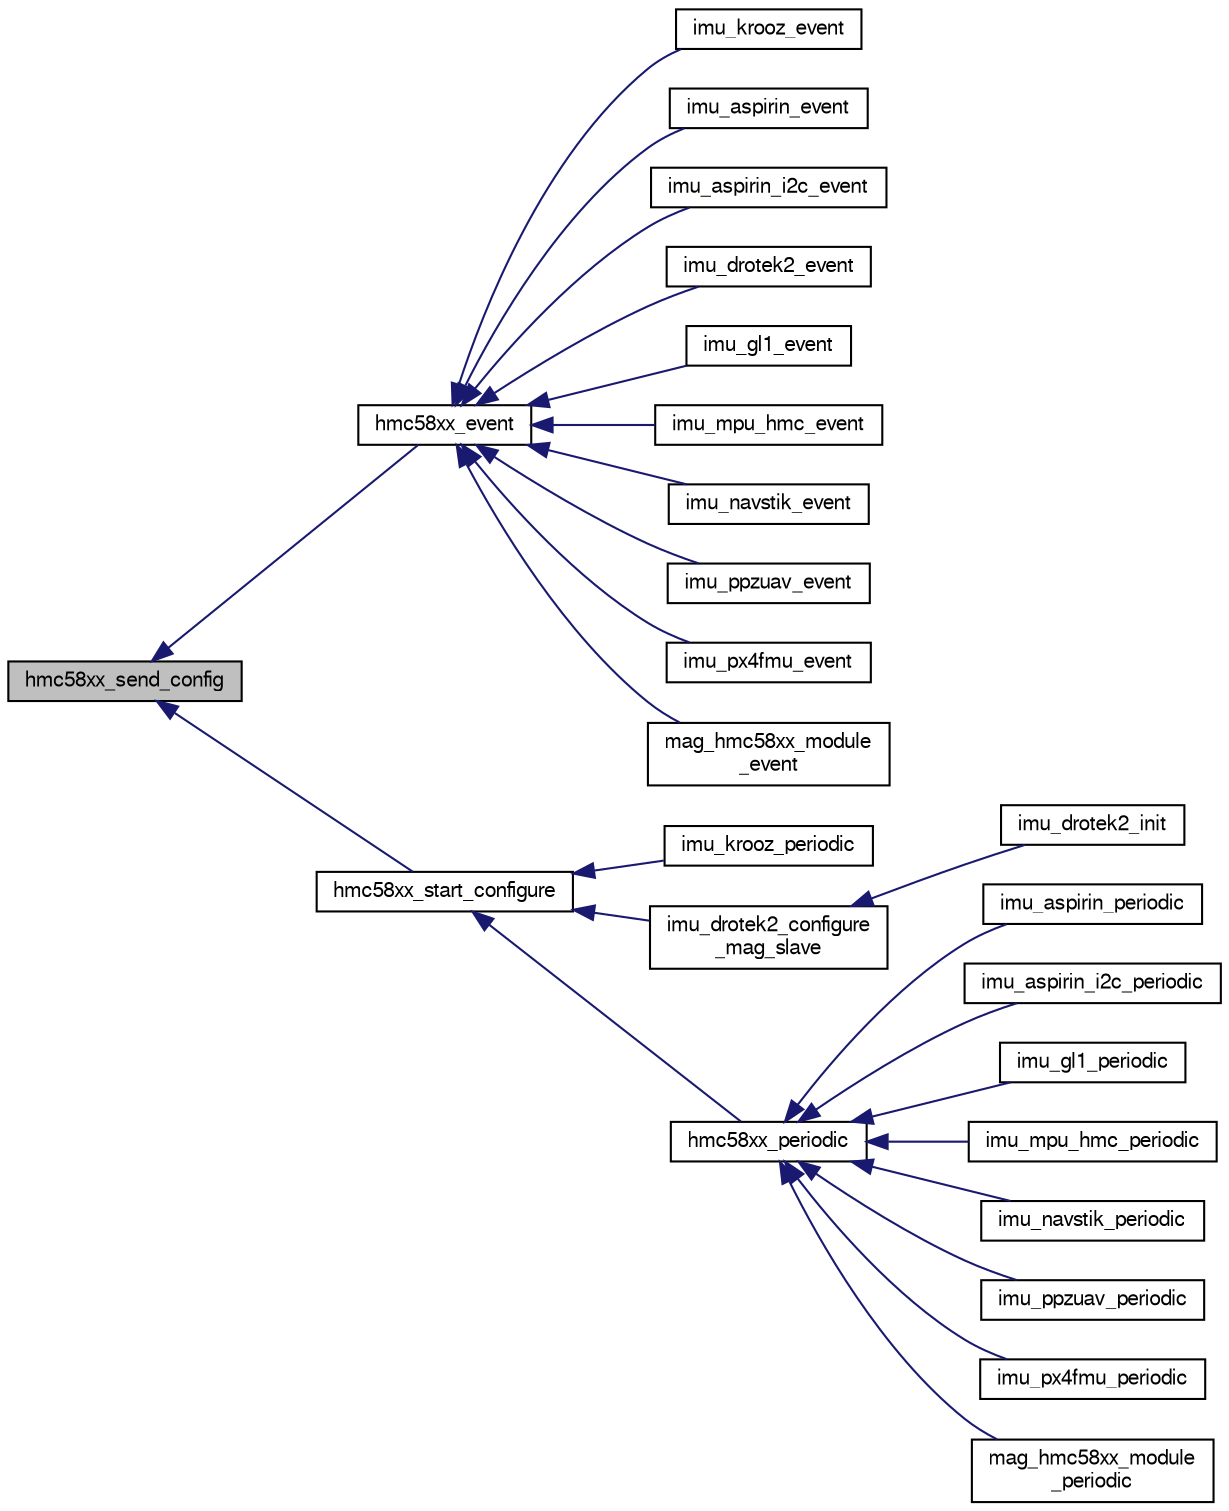 digraph "hmc58xx_send_config"
{
  edge [fontname="FreeSans",fontsize="10",labelfontname="FreeSans",labelfontsize="10"];
  node [fontname="FreeSans",fontsize="10",shape=record];
  rankdir="LR";
  Node1 [label="hmc58xx_send_config",height=0.2,width=0.4,color="black", fillcolor="grey75", style="filled", fontcolor="black"];
  Node1 -> Node2 [dir="back",color="midnightblue",fontsize="10",style="solid",fontname="FreeSans"];
  Node2 [label="hmc58xx_event",height=0.2,width=0.4,color="black", fillcolor="white", style="filled",URL="$hmc58xx_8h.html#a6514a605dad1e4bb5664bf885cca676b"];
  Node2 -> Node3 [dir="back",color="midnightblue",fontsize="10",style="solid",fontname="FreeSans"];
  Node3 [label="imu_krooz_event",height=0.2,width=0.4,color="black", fillcolor="white", style="filled",URL="$imu__krooz__memsic_8h.html#ac3e0837f6fda31fca37cf6d6cd1e39dd"];
  Node2 -> Node4 [dir="back",color="midnightblue",fontsize="10",style="solid",fontname="FreeSans"];
  Node4 [label="imu_aspirin_event",height=0.2,width=0.4,color="black", fillcolor="white", style="filled",URL="$imu__aspirin_8h.html#aa229c37c4339ad08d83c4d72f30a1fd5"];
  Node2 -> Node5 [dir="back",color="midnightblue",fontsize="10",style="solid",fontname="FreeSans"];
  Node5 [label="imu_aspirin_i2c_event",height=0.2,width=0.4,color="black", fillcolor="white", style="filled",URL="$imu__aspirin__i2c_8h.html#a6369e8522e39224b5076e7837c0032f2"];
  Node2 -> Node6 [dir="back",color="midnightblue",fontsize="10",style="solid",fontname="FreeSans"];
  Node6 [label="imu_drotek2_event",height=0.2,width=0.4,color="black", fillcolor="white", style="filled",URL="$imu__drotek__10dof__v2_8h.html#a740371769417e71440eda6835e29a667"];
  Node2 -> Node7 [dir="back",color="midnightblue",fontsize="10",style="solid",fontname="FreeSans"];
  Node7 [label="imu_gl1_event",height=0.2,width=0.4,color="black", fillcolor="white", style="filled",URL="$imu__gl1_8h.html#accca4f4c7d6f0ecd6cd6f210818c4b1b"];
  Node2 -> Node8 [dir="back",color="midnightblue",fontsize="10",style="solid",fontname="FreeSans"];
  Node8 [label="imu_mpu_hmc_event",height=0.2,width=0.4,color="black", fillcolor="white", style="filled",URL="$imu__mpu6000__hmc5883_8h.html#ae9d618a59cee7e4c02666223bc3bf07e"];
  Node2 -> Node9 [dir="back",color="midnightblue",fontsize="10",style="solid",fontname="FreeSans"];
  Node9 [label="imu_navstik_event",height=0.2,width=0.4,color="black", fillcolor="white", style="filled",URL="$imu__navstik_8h.html#a2ddc38f9314a98d94376d14851bb0bcd",tooltip="Handle all the events of the Navstik IMU components. "];
  Node2 -> Node10 [dir="back",color="midnightblue",fontsize="10",style="solid",fontname="FreeSans"];
  Node10 [label="imu_ppzuav_event",height=0.2,width=0.4,color="black", fillcolor="white", style="filled",URL="$imu__ppzuav_8h.html#a51ff6c245630bbf2701dc550ce24ef23"];
  Node2 -> Node11 [dir="back",color="midnightblue",fontsize="10",style="solid",fontname="FreeSans"];
  Node11 [label="imu_px4fmu_event",height=0.2,width=0.4,color="black", fillcolor="white", style="filled",URL="$imu__px4fmu_8h.html#af65bf55913e04b2d90bdffb1c94c169c"];
  Node2 -> Node12 [dir="back",color="midnightblue",fontsize="10",style="solid",fontname="FreeSans"];
  Node12 [label="mag_hmc58xx_module\l_event",height=0.2,width=0.4,color="black", fillcolor="white", style="filled",URL="$mag__hmc58xx_8h.html#a6e8146871b55ac8c4d4353e3aa95e8cb"];
  Node1 -> Node13 [dir="back",color="midnightblue",fontsize="10",style="solid",fontname="FreeSans"];
  Node13 [label="hmc58xx_start_configure",height=0.2,width=0.4,color="black", fillcolor="white", style="filled",URL="$hmc58xx_8h.html#a89a7b5456b1a87c83aef85779c4fc5e9"];
  Node13 -> Node14 [dir="back",color="midnightblue",fontsize="10",style="solid",fontname="FreeSans"];
  Node14 [label="imu_krooz_periodic",height=0.2,width=0.4,color="black", fillcolor="white", style="filled",URL="$imu__krooz__memsic_8h.html#ab08778663ab0f652f6b5ffa063a71407"];
  Node13 -> Node15 [dir="back",color="midnightblue",fontsize="10",style="solid",fontname="FreeSans"];
  Node15 [label="imu_drotek2_configure\l_mag_slave",height=0.2,width=0.4,color="black", fillcolor="white", style="filled",URL="$imu__drotek__10dof__v2_8h.html#aa6fe8a1d331fefd7ce125c55154d14c5",tooltip="callback function to configure hmc5883 mag "];
  Node15 -> Node16 [dir="back",color="midnightblue",fontsize="10",style="solid",fontname="FreeSans"];
  Node16 [label="imu_drotek2_init",height=0.2,width=0.4,color="black", fillcolor="white", style="filled",URL="$imu__drotek__10dof__v2_8h.html#ab4e104d71e6fd268fac6b2a1b383be26"];
  Node13 -> Node17 [dir="back",color="midnightblue",fontsize="10",style="solid",fontname="FreeSans"];
  Node17 [label="hmc58xx_periodic",height=0.2,width=0.4,color="black", fillcolor="white", style="filled",URL="$hmc58xx_8h.html#a353064a5a9c6b47a14f4b9543545b4ec",tooltip="convenience function: read or start configuration if not already initialized "];
  Node17 -> Node18 [dir="back",color="midnightblue",fontsize="10",style="solid",fontname="FreeSans"];
  Node18 [label="imu_aspirin_periodic",height=0.2,width=0.4,color="black", fillcolor="white", style="filled",URL="$imu__aspirin_8h.html#a899ff5dcdf1a63ce7cef76a773644414"];
  Node17 -> Node19 [dir="back",color="midnightblue",fontsize="10",style="solid",fontname="FreeSans"];
  Node19 [label="imu_aspirin_i2c_periodic",height=0.2,width=0.4,color="black", fillcolor="white", style="filled",URL="$imu__aspirin__i2c_8h.html#ab4ede1af9369615ad72a3409e9b93312"];
  Node17 -> Node20 [dir="back",color="midnightblue",fontsize="10",style="solid",fontname="FreeSans"];
  Node20 [label="imu_gl1_periodic",height=0.2,width=0.4,color="black", fillcolor="white", style="filled",URL="$imu__gl1_8h.html#a80f3bffaf9eb81ccbca95d0c5b8ae5ef"];
  Node17 -> Node21 [dir="back",color="midnightblue",fontsize="10",style="solid",fontname="FreeSans"];
  Node21 [label="imu_mpu_hmc_periodic",height=0.2,width=0.4,color="black", fillcolor="white", style="filled",URL="$imu__mpu6000__hmc5883_8h.html#ab0ea581dde7834254f66b8b22779dda4"];
  Node17 -> Node22 [dir="back",color="midnightblue",fontsize="10",style="solid",fontname="FreeSans"];
  Node22 [label="imu_navstik_periodic",height=0.2,width=0.4,color="black", fillcolor="white", style="filled",URL="$imu__navstik_8h.html#a19ff9d9f362cbf94e37d4b360f13fd90",tooltip="Handle all the periodic tasks of the Navstik IMU components. "];
  Node17 -> Node23 [dir="back",color="midnightblue",fontsize="10",style="solid",fontname="FreeSans"];
  Node23 [label="imu_ppzuav_periodic",height=0.2,width=0.4,color="black", fillcolor="white", style="filled",URL="$imu__ppzuav_8h.html#afbf52c3be36028130e67112844bc3601"];
  Node17 -> Node24 [dir="back",color="midnightblue",fontsize="10",style="solid",fontname="FreeSans"];
  Node24 [label="imu_px4fmu_periodic",height=0.2,width=0.4,color="black", fillcolor="white", style="filled",URL="$imu__px4fmu_8h.html#a893edbe61de3b2e98d781fcc16f8fabe"];
  Node17 -> Node25 [dir="back",color="midnightblue",fontsize="10",style="solid",fontname="FreeSans"];
  Node25 [label="mag_hmc58xx_module\l_periodic",height=0.2,width=0.4,color="black", fillcolor="white", style="filled",URL="$mag__hmc58xx_8h.html#a2e48d1806ea88022ff1f1c8b01b53f42"];
}
